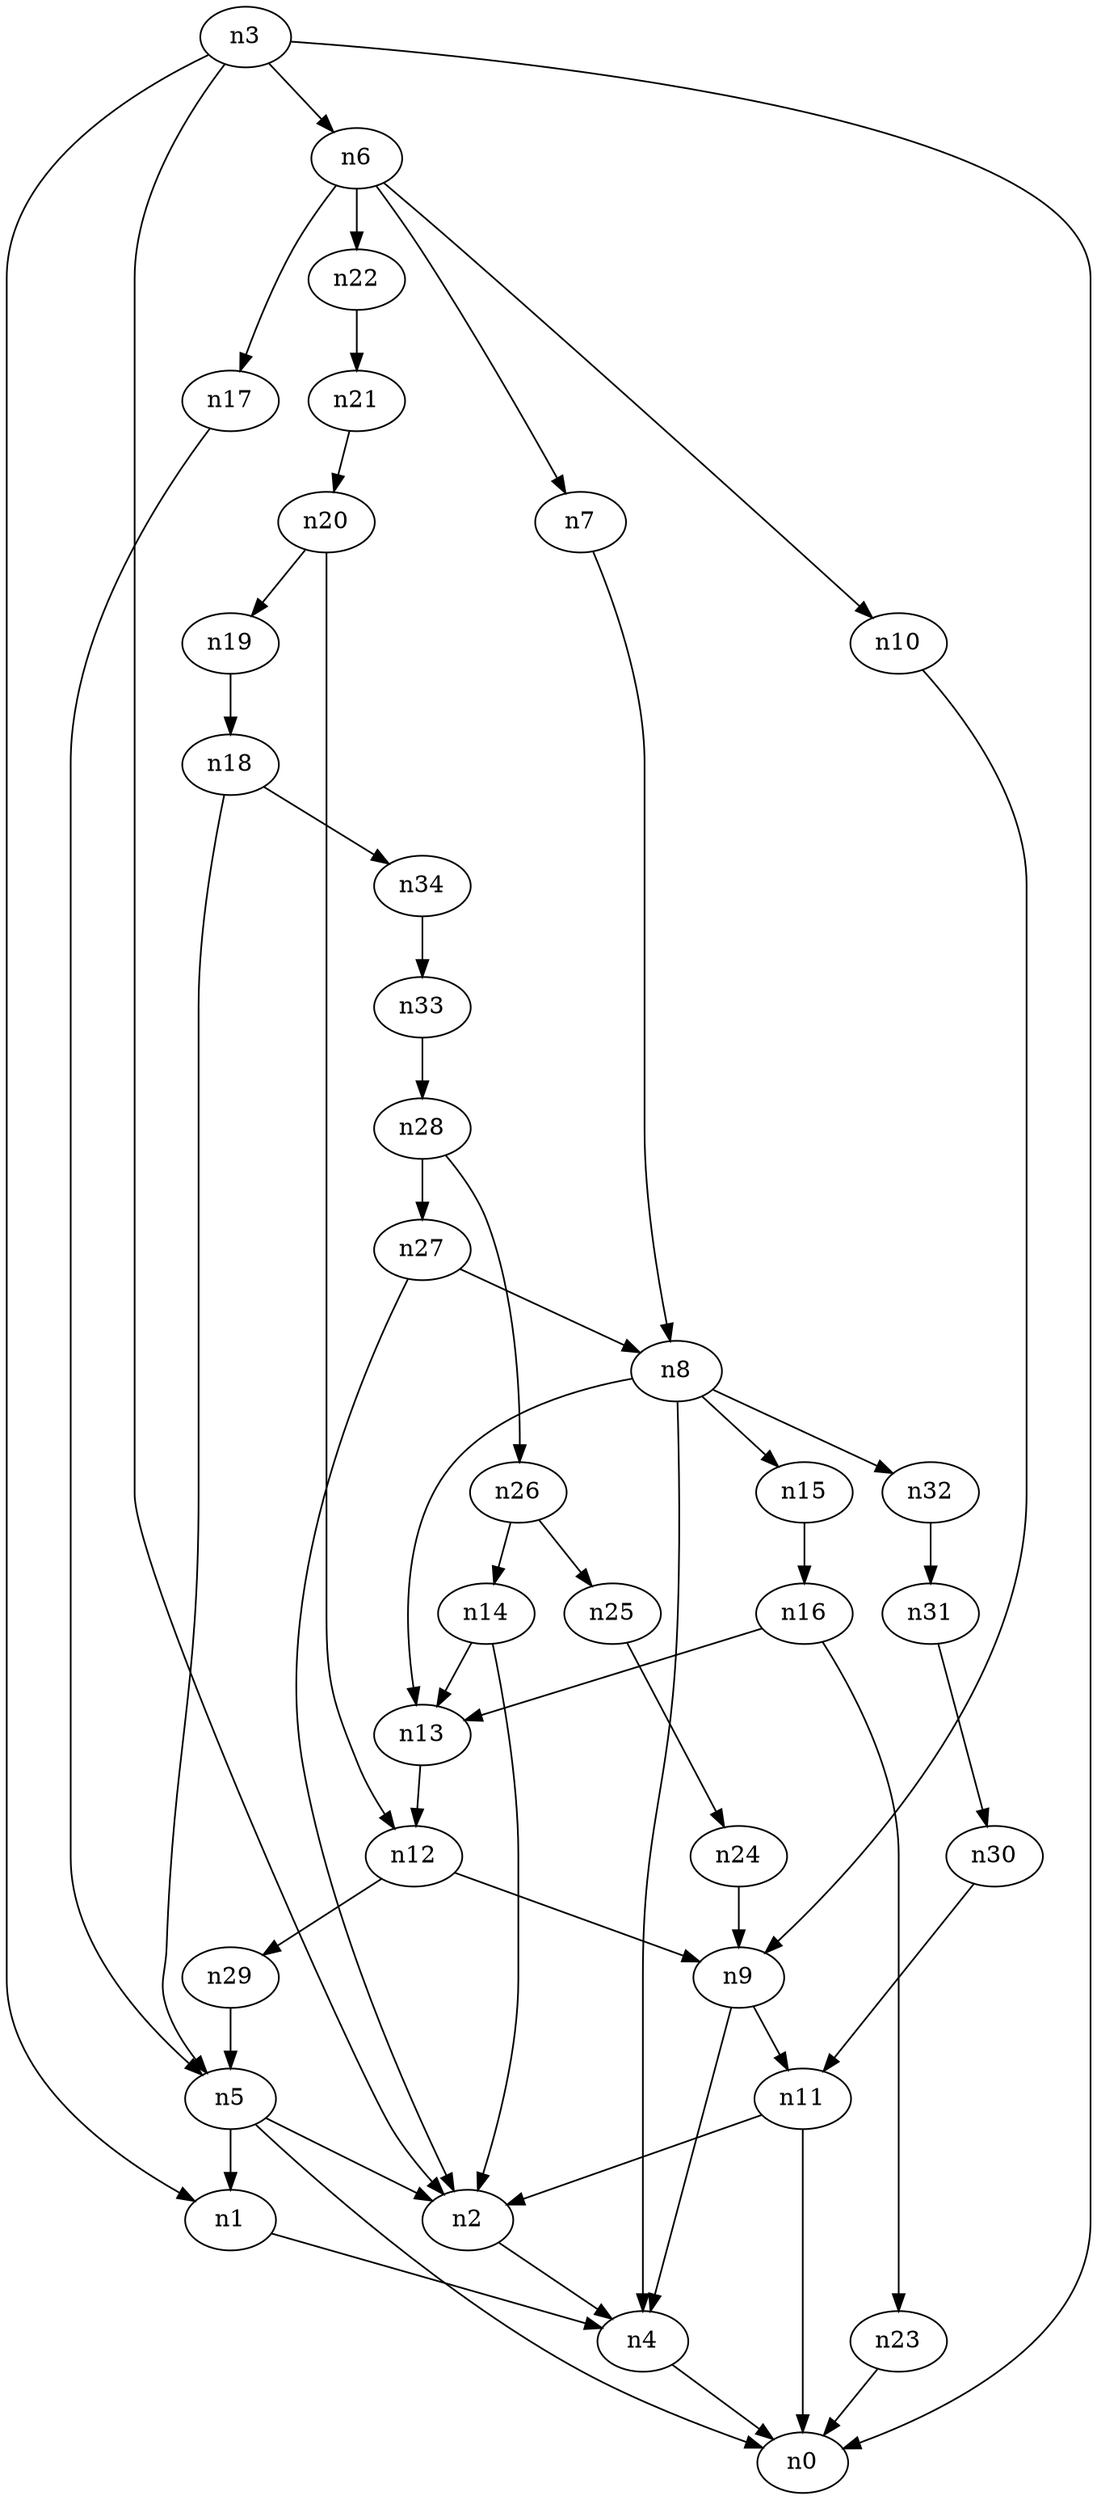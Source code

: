digraph G {
	n1 -> n4	 [_graphml_id=e4];
	n2 -> n4	 [_graphml_id=e7];
	n3 -> n0	 [_graphml_id=e0];
	n3 -> n1	 [_graphml_id=e3];
	n3 -> n2	 [_graphml_id=e6];
	n3 -> n6	 [_graphml_id=e9];
	n4 -> n0	 [_graphml_id=e1];
	n5 -> n0	 [_graphml_id=e2];
	n5 -> n1	 [_graphml_id=e5];
	n5 -> n2	 [_graphml_id=e8];
	n6 -> n7	 [_graphml_id=e10];
	n6 -> n10	 [_graphml_id=e15];
	n6 -> n17	 [_graphml_id=e27];
	n6 -> n22	 [_graphml_id=e35];
	n7 -> n8	 [_graphml_id=e11];
	n8 -> n4	 [_graphml_id=e12];
	n8 -> n13	 [_graphml_id=e28];
	n8 -> n15	 [_graphml_id=e23];
	n8 -> n32	 [_graphml_id=e51];
	n9 -> n4	 [_graphml_id=e13];
	n9 -> n11	 [_graphml_id=e17];
	n10 -> n9	 [_graphml_id=e14];
	n11 -> n0	 [_graphml_id=e16];
	n11 -> n2	 [_graphml_id=e18];
	n12 -> n9	 [_graphml_id=e19];
	n12 -> n29	 [_graphml_id=e46];
	n13 -> n12	 [_graphml_id=e20];
	n14 -> n2	 [_graphml_id=e22];
	n14 -> n13	 [_graphml_id=e21];
	n15 -> n16	 [_graphml_id=e24];
	n16 -> n13	 [_graphml_id=e25];
	n16 -> n23	 [_graphml_id=e37];
	n17 -> n5	 [_graphml_id=e26];
	n18 -> n5	 [_graphml_id=e29];
	n18 -> n34	 [_graphml_id=e54];
	n19 -> n18	 [_graphml_id=e30];
	n20 -> n12	 [_graphml_id=e32];
	n20 -> n19	 [_graphml_id=e31];
	n21 -> n20	 [_graphml_id=e33];
	n22 -> n21	 [_graphml_id=e34];
	n23 -> n0	 [_graphml_id=e36];
	n24 -> n9	 [_graphml_id=e38];
	n25 -> n24	 [_graphml_id=e39];
	n26 -> n14	 [_graphml_id=e41];
	n26 -> n25	 [_graphml_id=e40];
	n27 -> n2	 [_graphml_id=e47];
	n27 -> n8	 [_graphml_id=e42];
	n28 -> n26	 [_graphml_id=e44];
	n28 -> n27	 [_graphml_id=e43];
	n29 -> n5	 [_graphml_id=e45];
	n30 -> n11	 [_graphml_id=e48];
	n31 -> n30	 [_graphml_id=e49];
	n32 -> n31	 [_graphml_id=e50];
	n33 -> n28	 [_graphml_id=e52];
	n34 -> n33	 [_graphml_id=e53];
}
